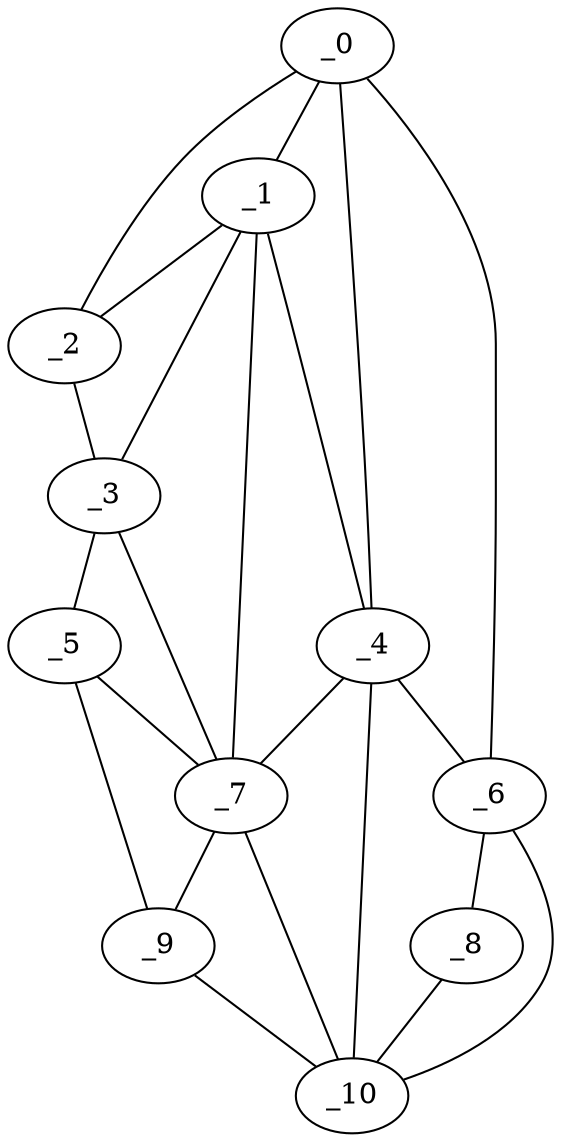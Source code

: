 graph "obj21__270.gxl" {
	_0	 [x=23,
		y=60];
	_1	 [x=31,
		y=55];
	_0 -- _1	 [valence=2];
	_2	 [x=32,
		y=48];
	_0 -- _2	 [valence=1];
	_4	 [x=62,
		y=102];
	_0 -- _4	 [valence=2];
	_6	 [x=76,
		y=118];
	_0 -- _6	 [valence=1];
	_1 -- _2	 [valence=2];
	_3	 [x=45,
		y=38];
	_1 -- _3	 [valence=1];
	_1 -- _4	 [valence=2];
	_7	 [x=81,
		y=44];
	_1 -- _7	 [valence=2];
	_2 -- _3	 [valence=1];
	_5	 [x=74,
		y=37];
	_3 -- _5	 [valence=1];
	_3 -- _7	 [valence=1];
	_4 -- _6	 [valence=2];
	_4 -- _7	 [valence=1];
	_10	 [x=102,
		y=79];
	_4 -- _10	 [valence=2];
	_5 -- _7	 [valence=2];
	_9	 [x=99,
		y=57];
	_5 -- _9	 [valence=1];
	_8	 [x=84,
		y=126];
	_6 -- _8	 [valence=1];
	_6 -- _10	 [valence=2];
	_7 -- _9	 [valence=2];
	_7 -- _10	 [valence=2];
	_8 -- _10	 [valence=1];
	_9 -- _10	 [valence=1];
}
